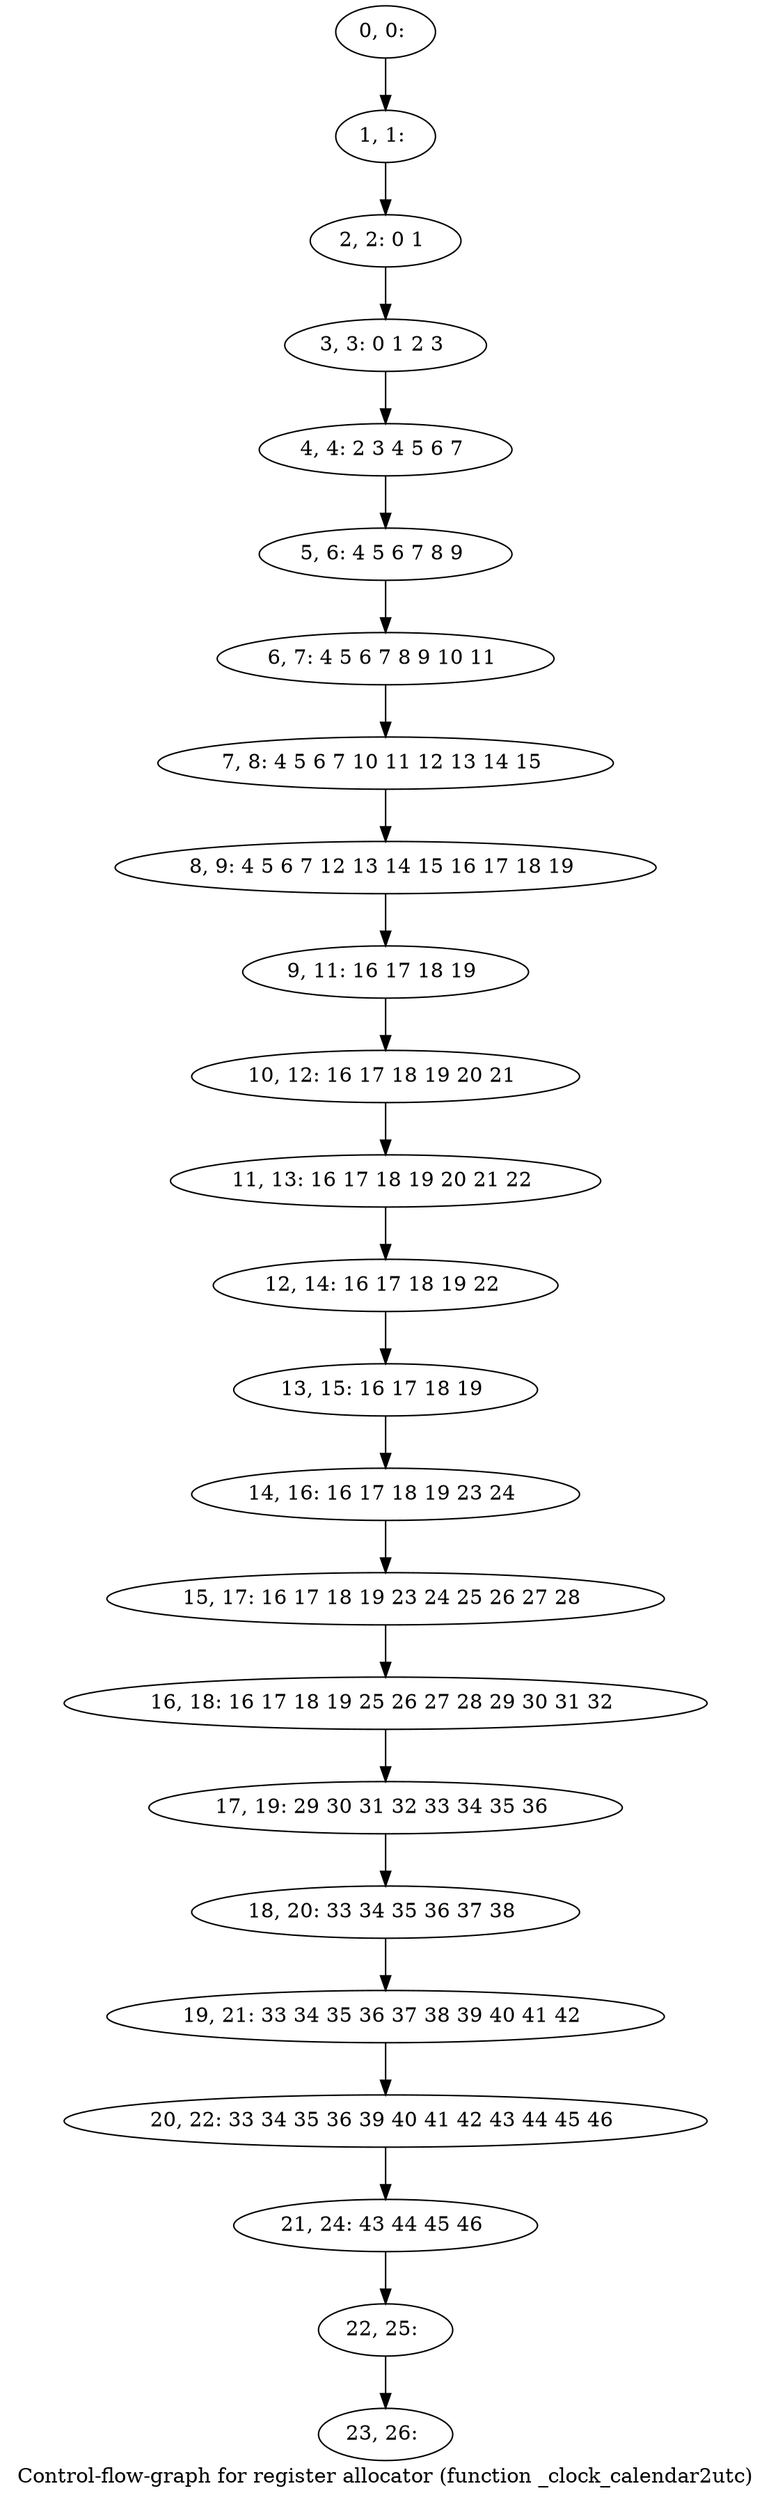 digraph G {
graph [label="Control-flow-graph for register allocator (function _clock_calendar2utc)"]
0[label="0, 0: "];
1[label="1, 1: "];
2[label="2, 2: 0 1 "];
3[label="3, 3: 0 1 2 3 "];
4[label="4, 4: 2 3 4 5 6 7 "];
5[label="5, 6: 4 5 6 7 8 9 "];
6[label="6, 7: 4 5 6 7 8 9 10 11 "];
7[label="7, 8: 4 5 6 7 10 11 12 13 14 15 "];
8[label="8, 9: 4 5 6 7 12 13 14 15 16 17 18 19 "];
9[label="9, 11: 16 17 18 19 "];
10[label="10, 12: 16 17 18 19 20 21 "];
11[label="11, 13: 16 17 18 19 20 21 22 "];
12[label="12, 14: 16 17 18 19 22 "];
13[label="13, 15: 16 17 18 19 "];
14[label="14, 16: 16 17 18 19 23 24 "];
15[label="15, 17: 16 17 18 19 23 24 25 26 27 28 "];
16[label="16, 18: 16 17 18 19 25 26 27 28 29 30 31 32 "];
17[label="17, 19: 29 30 31 32 33 34 35 36 "];
18[label="18, 20: 33 34 35 36 37 38 "];
19[label="19, 21: 33 34 35 36 37 38 39 40 41 42 "];
20[label="20, 22: 33 34 35 36 39 40 41 42 43 44 45 46 "];
21[label="21, 24: 43 44 45 46 "];
22[label="22, 25: "];
23[label="23, 26: "];
0->1 ;
1->2 ;
2->3 ;
3->4 ;
4->5 ;
5->6 ;
6->7 ;
7->8 ;
8->9 ;
9->10 ;
10->11 ;
11->12 ;
12->13 ;
13->14 ;
14->15 ;
15->16 ;
16->17 ;
17->18 ;
18->19 ;
19->20 ;
20->21 ;
21->22 ;
22->23 ;
}
